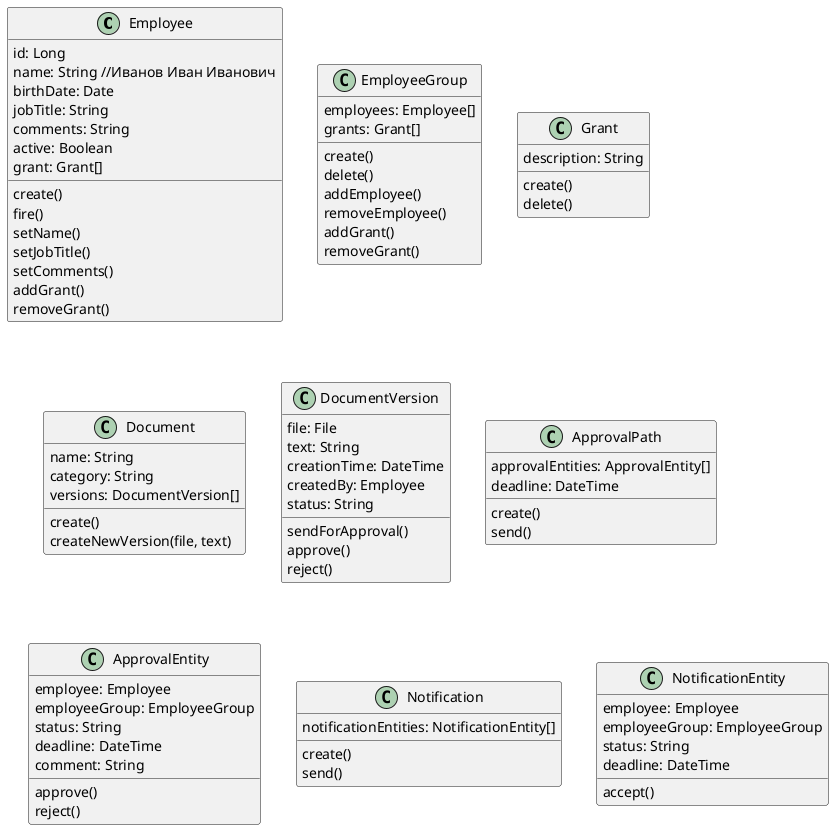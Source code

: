 @startuml
class Employee {
    id: Long
    name: String //Иванов Иван Иванович
    birthDate: Date
    jobTitle: String
    comments: String
    active: Boolean
    grant: Grant[]

    create()
    fire()
    setName()
    setJobTitle()
    setComments()
    addGrant()
    removeGrant()
}

class EmployeeGroup {
    employees: Employee[]
    grants: Grant[]

    create()
    delete()
    addEmployee()
    removeEmployee()
    addGrant()
    removeGrant()
}

class Grant {
    description: String

    create()
    delete()
}

class Document {
    name: String
    category: String
    versions: DocumentVersion[]

    create()
    createNewVersion(file, text)
}

class DocumentVersion {
    file: File
    text: String
    creationTime: DateTime
    createdBy: Employee
    status: String

    sendForApproval()
    approve()
    reject()
}

class ApprovalPath {
    approvalEntities: ApprovalEntity[]
    deadline: DateTime

    create()
    send()
}

class ApprovalEntity {
    employee: Employee
    employeeGroup: EmployeeGroup
    status: String
    deadline: DateTime
    comment: String

    approve()
    reject()
}

class Notification {
    notificationEntities: NotificationEntity[]

    create()
    send()
}

class NotificationEntity {
    employee: Employee
    employeeGroup: EmployeeGroup
    status: String
    deadline: DateTime

    accept()
}
@enduml